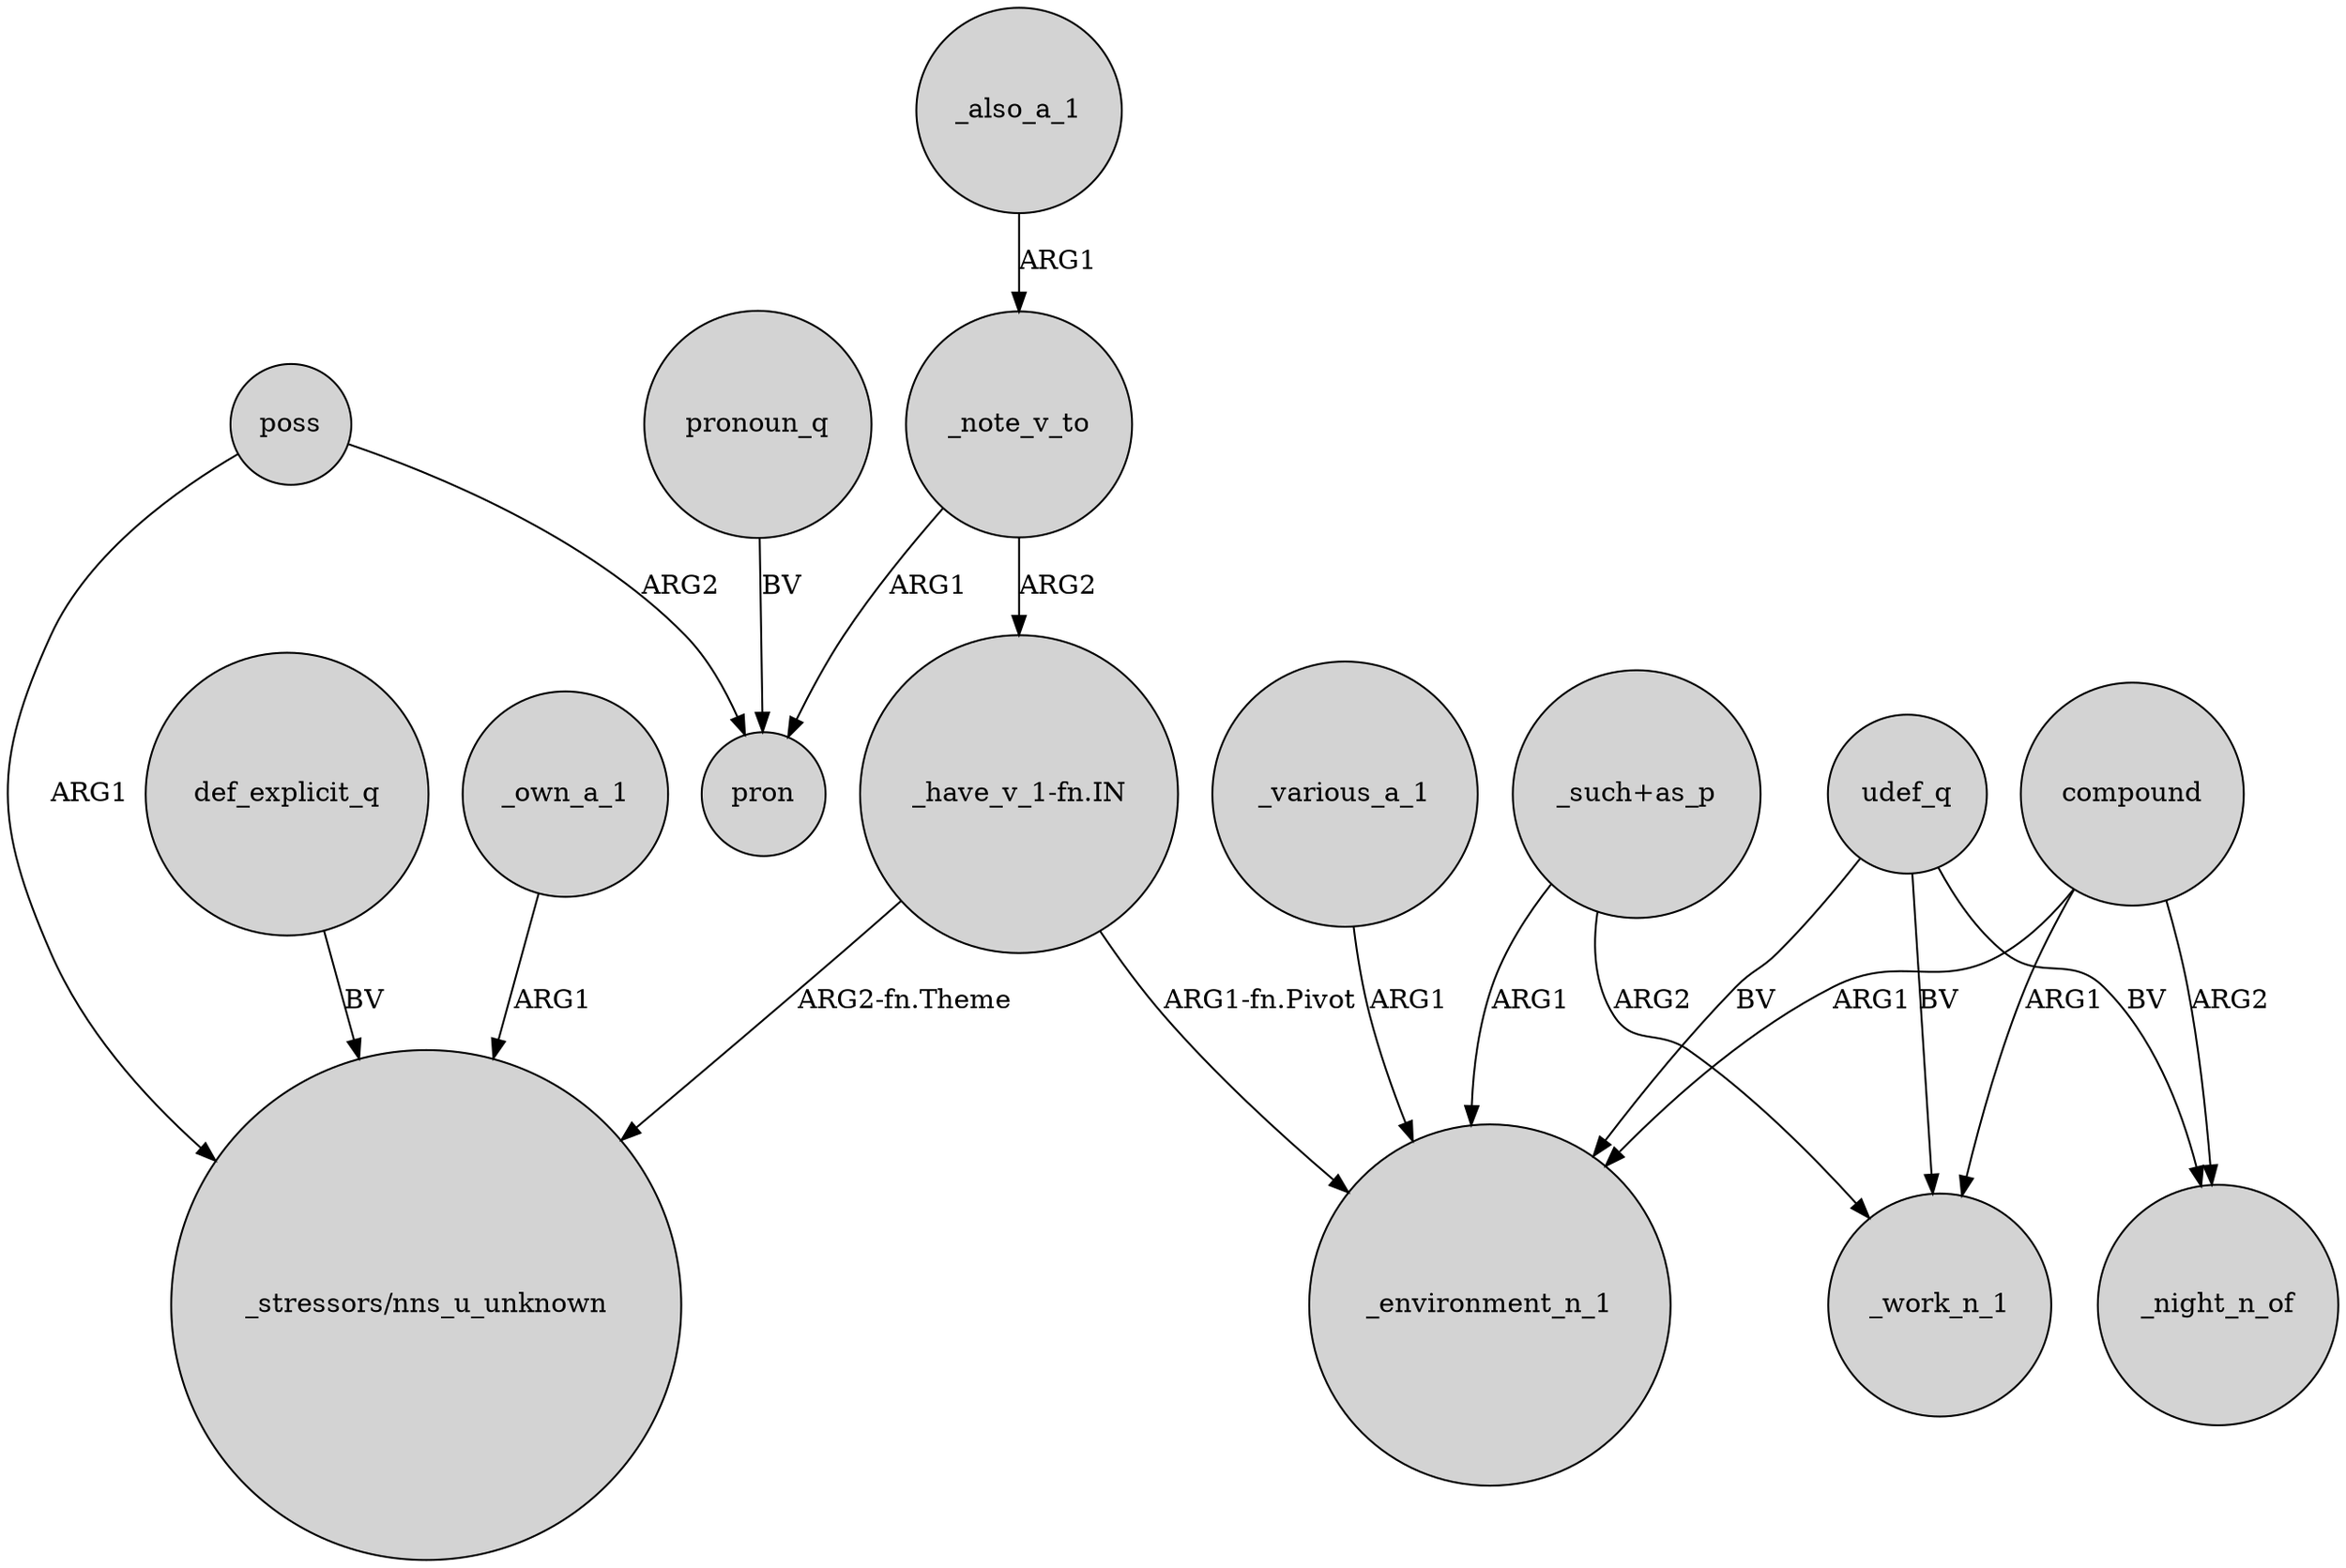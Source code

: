 digraph {
	node [shape=circle style=filled]
	_note_v_to -> "_have_v_1-fn.IN" [label=ARG2]
	poss -> "_stressors/nns_u_unknown" [label=ARG1]
	"_have_v_1-fn.IN" -> "_stressors/nns_u_unknown" [label="ARG2-fn.Theme"]
	poss -> pron [label=ARG2]
	compound -> _work_n_1 [label=ARG1]
	compound -> _night_n_of [label=ARG2]
	_note_v_to -> pron [label=ARG1]
	"_such+as_p" -> _environment_n_1 [label=ARG1]
	_own_a_1 -> "_stressors/nns_u_unknown" [label=ARG1]
	compound -> _environment_n_1 [label=ARG1]
	_various_a_1 -> _environment_n_1 [label=ARG1]
	_also_a_1 -> _note_v_to [label=ARG1]
	pronoun_q -> pron [label=BV]
	"_such+as_p" -> _work_n_1 [label=ARG2]
	udef_q -> _night_n_of [label=BV]
	def_explicit_q -> "_stressors/nns_u_unknown" [label=BV]
	udef_q -> _environment_n_1 [label=BV]
	"_have_v_1-fn.IN" -> _environment_n_1 [label="ARG1-fn.Pivot"]
	udef_q -> _work_n_1 [label=BV]
}
